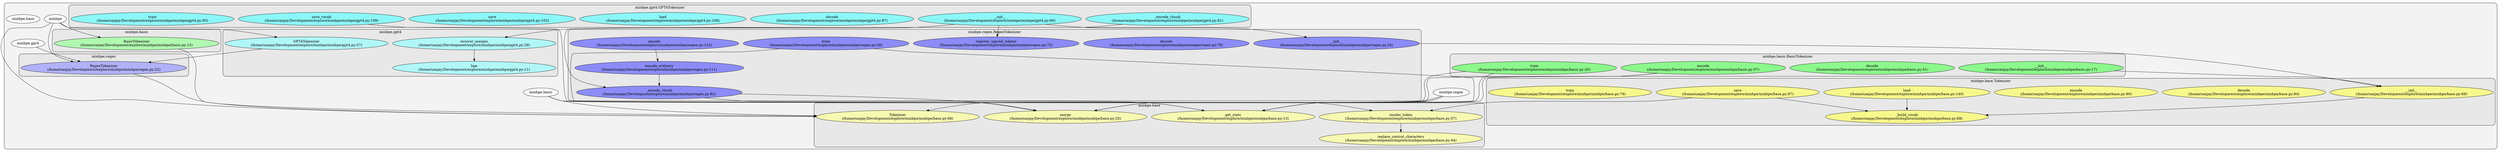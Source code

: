 digraph G {
    graph [rankdir=TB, clusterrank="local"];
    subgraph cluster_G {

        graph [style="filled,rounded", fillcolor="#80808018", label=""];
        minbpe [label="minbpe", style="filled", fillcolor="#ffffffb2", fontcolor="#000000", group="0"];
        minbpe__base [label="minbpe.base", style="filled", fillcolor="#ffffffb2", fontcolor="#000000", group="1"];
        minbpe__basic [label="minbpe.basic", style="filled", fillcolor="#ffffffb2", fontcolor="#000000", group="2"];
        minbpe__gpt4 [label="minbpe.gpt4", style="filled", fillcolor="#ffffffb2", fontcolor="#000000", group="3"];
        minbpe__regex [label="minbpe.regex", style="filled", fillcolor="#ffffffb2", fontcolor="#000000", group="4"];
        subgraph cluster_minbpe__base {

            graph [style="filled,rounded", fillcolor="#80808018", label="minbpe.base"];
            minbpe__base__Tokenizer [label="Tokenizer\n(/home/sanjay/Development/explore/minbpe/minbpe/base.py:66)", style="filled", fillcolor="#feff99b2", fontcolor="#000000", group="1"];
            minbpe__base__get_stats [label="get_stats\n(/home/sanjay/Development/explore/minbpe/minbpe/base.py:13)", style="filled", fillcolor="#feff99b2", fontcolor="#000000", group="1"];
            minbpe__base__merge [label="merge\n(/home/sanjay/Development/explore/minbpe/minbpe/base.py:25)", style="filled", fillcolor="#feff99b2", fontcolor="#000000", group="1"];
            minbpe__base__render_token [label="render_token\n(/home/sanjay/Development/explore/minbpe/minbpe/base.py:57)", style="filled", fillcolor="#feff99b2", fontcolor="#000000", group="1"];
            minbpe__base__replace_control_characters [label="replace_control_characters\n(/home/sanjay/Development/explore/minbpe/minbpe/base.py:44)", style="filled", fillcolor="#feff99b2", fontcolor="#000000", group="1"];
        }
        subgraph cluster_minbpe__base__Tokenizer {

            graph [style="filled,rounded", fillcolor="#80808018", label="minbpe.base.Tokenizer"];
            minbpe__base__Tokenizer____init__ [label="__init__\n(/home/sanjay/Development/explore/minbpe/minbpe/base.py:69)", style="filled", fillcolor="#feff65b2", fontcolor="#000000", group="1"];
            minbpe__base__Tokenizer___build_vocab [label="_build_vocab\n(/home/sanjay/Development/explore/minbpe/minbpe/base.py:88)", style="filled", fillcolor="#feff65b2", fontcolor="#000000", group="1"];
            minbpe__base__Tokenizer__decode [label="decode\n(/home/sanjay/Development/explore/minbpe/minbpe/base.py:84)", style="filled", fillcolor="#feff65b2", fontcolor="#000000", group="1"];
            minbpe__base__Tokenizer__encode [label="encode\n(/home/sanjay/Development/explore/minbpe/minbpe/base.py:80)", style="filled", fillcolor="#feff65b2", fontcolor="#000000", group="1"];
            minbpe__base__Tokenizer__load [label="load\n(/home/sanjay/Development/explore/minbpe/minbpe/base.py:140)", style="filled", fillcolor="#feff65b2", fontcolor="#000000", group="1"];
            minbpe__base__Tokenizer__save [label="save\n(/home/sanjay/Development/explore/minbpe/minbpe/base.py:97)", style="filled", fillcolor="#feff65b2", fontcolor="#000000", group="1"];
            minbpe__base__Tokenizer__train [label="train\n(/home/sanjay/Development/explore/minbpe/minbpe/base.py:76)", style="filled", fillcolor="#feff65b2", fontcolor="#000000", group="1"];
        }
        subgraph cluster_minbpe__basic {

            graph [style="filled,rounded", fillcolor="#80808018", label="minbpe.basic"];
            minbpe__basic__BasicTokenizer [label="BasicTokenizer\n(/home/sanjay/Development/explore/minbpe/minbpe/basic.py:15)", style="filled", fillcolor="#99ff99b2", fontcolor="#000000", group="2"];
        }
        subgraph cluster_minbpe__basic__BasicTokenizer {

            graph [style="filled,rounded", fillcolor="#80808018", label="minbpe.basic.BasicTokenizer"];
            minbpe__basic__BasicTokenizer____init__ [label="__init__\n(/home/sanjay/Development/explore/minbpe/minbpe/basic.py:17)", style="filled", fillcolor="#65ff65b2", fontcolor="#000000", group="2"];
            minbpe__basic__BasicTokenizer__decode [label="decode\n(/home/sanjay/Development/explore/minbpe/minbpe/basic.py:51)", style="filled", fillcolor="#65ff65b2", fontcolor="#000000", group="2"];
            minbpe__basic__BasicTokenizer__encode [label="encode\n(/home/sanjay/Development/explore/minbpe/minbpe/basic.py:57)", style="filled", fillcolor="#65ff65b2", fontcolor="#000000", group="2"];
            minbpe__basic__BasicTokenizer__train [label="train\n(/home/sanjay/Development/explore/minbpe/minbpe/basic.py:20)", style="filled", fillcolor="#65ff65b2", fontcolor="#000000", group="2"];
        }
        subgraph cluster_minbpe__gpt4 {

            graph [style="filled,rounded", fillcolor="#80808018", label="minbpe.gpt4"];
            minbpe__gpt4__GPT4Tokenizer [label="GPT4Tokenizer\n(/home/sanjay/Development/explore/minbpe/minbpe/gpt4.py:57)", style="filled", fillcolor="#99feffb2", fontcolor="#000000", group="3"];
            minbpe__gpt4__bpe [label="bpe\n(/home/sanjay/Development/explore/minbpe/minbpe/gpt4.py:11)", style="filled", fillcolor="#99feffb2", fontcolor="#000000", group="3"];
            minbpe__gpt4__recover_merges [label="recover_merges\n(/home/sanjay/Development/explore/minbpe/minbpe/gpt4.py:29)", style="filled", fillcolor="#99feffb2", fontcolor="#000000", group="3"];
        }
        subgraph cluster_minbpe__gpt4__GPT4Tokenizer {

            graph [style="filled,rounded", fillcolor="#80808018", label="minbpe.gpt4.GPT4Tokenizer"];
            minbpe__gpt4__GPT4Tokenizer____init__ [label="__init__\n(/home/sanjay/Development/explore/minbpe/minbpe/gpt4.py:60)", style="filled", fillcolor="#65feffb2", fontcolor="#000000", group="3"];
            minbpe__gpt4__GPT4Tokenizer___encode_chunk [label="_encode_chunk\n(/home/sanjay/Development/explore/minbpe/minbpe/gpt4.py:81)", style="filled", fillcolor="#65feffb2", fontcolor="#000000", group="3"];
            minbpe__gpt4__GPT4Tokenizer__decode [label="decode\n(/home/sanjay/Development/explore/minbpe/minbpe/gpt4.py:87)", style="filled", fillcolor="#65feffb2", fontcolor="#000000", group="3"];
            minbpe__gpt4__GPT4Tokenizer__load [label="load\n(/home/sanjay/Development/explore/minbpe/minbpe/gpt4.py:106)", style="filled", fillcolor="#65feffb2", fontcolor="#000000", group="3"];
            minbpe__gpt4__GPT4Tokenizer__save [label="save\n(/home/sanjay/Development/explore/minbpe/minbpe/gpt4.py:103)", style="filled", fillcolor="#65feffb2", fontcolor="#000000", group="3"];
            minbpe__gpt4__GPT4Tokenizer__save_vocab [label="save_vocab\n(/home/sanjay/Development/explore/minbpe/minbpe/gpt4.py:109)", style="filled", fillcolor="#65feffb2", fontcolor="#000000", group="3"];
            minbpe__gpt4__GPT4Tokenizer__train [label="train\n(/home/sanjay/Development/explore/minbpe/minbpe/gpt4.py:95)", style="filled", fillcolor="#65feffb2", fontcolor="#000000", group="3"];
        }
        subgraph cluster_minbpe__regex {

            graph [style="filled,rounded", fillcolor="#80808018", label="minbpe.regex"];
            minbpe__regex__RegexTokenizer [label="RegexTokenizer\n(/home/sanjay/Development/explore/minbpe/minbpe/regex.py:22)", style="filled", fillcolor="#9999ffb2", fontcolor="#000000", group="4"];
        }
        subgraph cluster_minbpe__regex__RegexTokenizer {

            graph [style="filled,rounded", fillcolor="#80808018", label="minbpe.regex.RegexTokenizer"];
            minbpe__regex__RegexTokenizer____init__ [label="__init__\n(/home/sanjay/Development/explore/minbpe/minbpe/regex.py:24)", style="filled", fillcolor="#6565ffb2", fontcolor="#000000", group="4"];
            minbpe__regex__RegexTokenizer___encode_chunk [label="_encode_chunk\n(/home/sanjay/Development/explore/minbpe/minbpe/regex.py:92)", style="filled", fillcolor="#6565ffb2", fontcolor="#000000", group="4"];
            minbpe__regex__RegexTokenizer__decode [label="decode\n(/home/sanjay/Development/explore/minbpe/minbpe/regex.py:78)", style="filled", fillcolor="#6565ffb2", fontcolor="#000000", group="4"];
            minbpe__regex__RegexTokenizer__encode [label="encode\n(/home/sanjay/Development/explore/minbpe/minbpe/regex.py:123)", style="filled", fillcolor="#6565ffb2", fontcolor="#000000", group="4"];
            minbpe__regex__RegexTokenizer__encode_ordinary [label="encode_ordinary\n(/home/sanjay/Development/explore/minbpe/minbpe/regex.py:111)", style="filled", fillcolor="#6565ffb2", fontcolor="#000000", group="4"];
            minbpe__regex__RegexTokenizer__register_special_tokens [label="register_special_tokens\n(/home/sanjay/Development/explore/minbpe/minbpe/regex.py:72)", style="filled", fillcolor="#6565ffb2", fontcolor="#000000", group="4"];
            minbpe__regex__RegexTokenizer__train [label="train\n(/home/sanjay/Development/explore/minbpe/minbpe/regex.py:36)", style="filled", fillcolor="#6565ffb2", fontcolor="#000000", group="4"];
        }
    }
        minbpe__gpt4 -> minbpe__regex__RegexTokenizer [style="solid",  color="#000000"];
        minbpe__gpt4__recover_merges -> minbpe__gpt4__bpe [style="solid",  color="#000000"];
        minbpe__gpt4__GPT4Tokenizer -> minbpe__regex__RegexTokenizer [style="solid",  color="#000000"];
        minbpe__gpt4__GPT4Tokenizer____init__ -> minbpe__gpt4__recover_merges [style="solid",  color="#000000"];
        minbpe__gpt4__GPT4Tokenizer____init__ -> minbpe__regex__RegexTokenizer____init__ [style="solid",  color="#000000"];
        minbpe__gpt4__GPT4Tokenizer____init__ -> minbpe__regex__RegexTokenizer__register_special_tokens [style="solid",  color="#000000"];
        minbpe__gpt4__GPT4Tokenizer___encode_chunk -> minbpe__regex__RegexTokenizer___encode_chunk [style="solid",  color="#000000"];
        minbpe__gpt4__GPT4Tokenizer__save_vocab -> minbpe__base__render_token [style="solid",  color="#000000"];
        minbpe -> minbpe__basic__BasicTokenizer [style="solid",  color="#000000"];
        minbpe -> minbpe__base__Tokenizer [style="solid",  color="#000000"];
        minbpe -> minbpe__regex__RegexTokenizer [style="solid",  color="#000000"];
        minbpe -> minbpe__gpt4__GPT4Tokenizer [style="solid",  color="#000000"];
        minbpe__basic -> minbpe__base__merge [style="solid",  color="#000000"];
        minbpe__basic -> minbpe__base__Tokenizer [style="solid",  color="#000000"];
        minbpe__basic -> minbpe__base__get_stats [style="solid",  color="#000000"];
        minbpe__basic__BasicTokenizer -> minbpe__base__Tokenizer [style="solid",  color="#000000"];
        minbpe__basic__BasicTokenizer__train -> minbpe__base__merge [style="solid",  color="#000000"];
        minbpe__basic__BasicTokenizer__train -> minbpe__base__get_stats [style="solid",  color="#000000"];
        minbpe__basic__BasicTokenizer__encode -> minbpe__base__merge [style="solid",  color="#000000"];
        minbpe__basic__BasicTokenizer__encode -> minbpe__base__get_stats [style="solid",  color="#000000"];
        minbpe__regex -> minbpe__base__merge [style="solid",  color="#000000"];
        minbpe__regex -> minbpe__base__Tokenizer [style="solid",  color="#000000"];
        minbpe__regex -> minbpe__base__get_stats [style="solid",  color="#000000"];
        minbpe__regex__RegexTokenizer -> minbpe__base__Tokenizer [style="solid",  color="#000000"];
        minbpe__regex__RegexTokenizer____init__ -> minbpe__base__Tokenizer____init__ [style="solid",  color="#000000"];
        minbpe__regex__RegexTokenizer__train -> minbpe__base__merge [style="solid",  color="#000000"];
        minbpe__regex__RegexTokenizer__train -> minbpe__base__get_stats [style="solid",  color="#000000"];
        minbpe__regex__RegexTokenizer___encode_chunk -> minbpe__base__merge [style="solid",  color="#000000"];
        minbpe__regex__RegexTokenizer___encode_chunk -> minbpe__base__get_stats [style="solid",  color="#000000"];
        minbpe__regex__RegexTokenizer__encode_ordinary -> minbpe__regex__RegexTokenizer___encode_chunk [style="solid",  color="#000000"];
        minbpe__regex__RegexTokenizer__encode -> minbpe__regex__RegexTokenizer__encode_ordinary [style="solid",  color="#000000"];
        minbpe__base__render_token -> minbpe__base__replace_control_characters [style="solid",  color="#000000"];
        minbpe__base__Tokenizer____init__ -> minbpe__base__Tokenizer___build_vocab [style="solid",  color="#000000"];
        minbpe__base__Tokenizer__save -> minbpe__base__render_token [style="solid",  color="#000000"];
        minbpe__base__Tokenizer__save -> minbpe__base__Tokenizer___build_vocab [style="solid",  color="#000000"];
        minbpe__base__Tokenizer__load -> minbpe__base__Tokenizer___build_vocab [style="solid",  color="#000000"];
        minbpe__basic__BasicTokenizer____init__ -> minbpe__base__Tokenizer____init__ [style="solid",  color="#000000"];
    }
